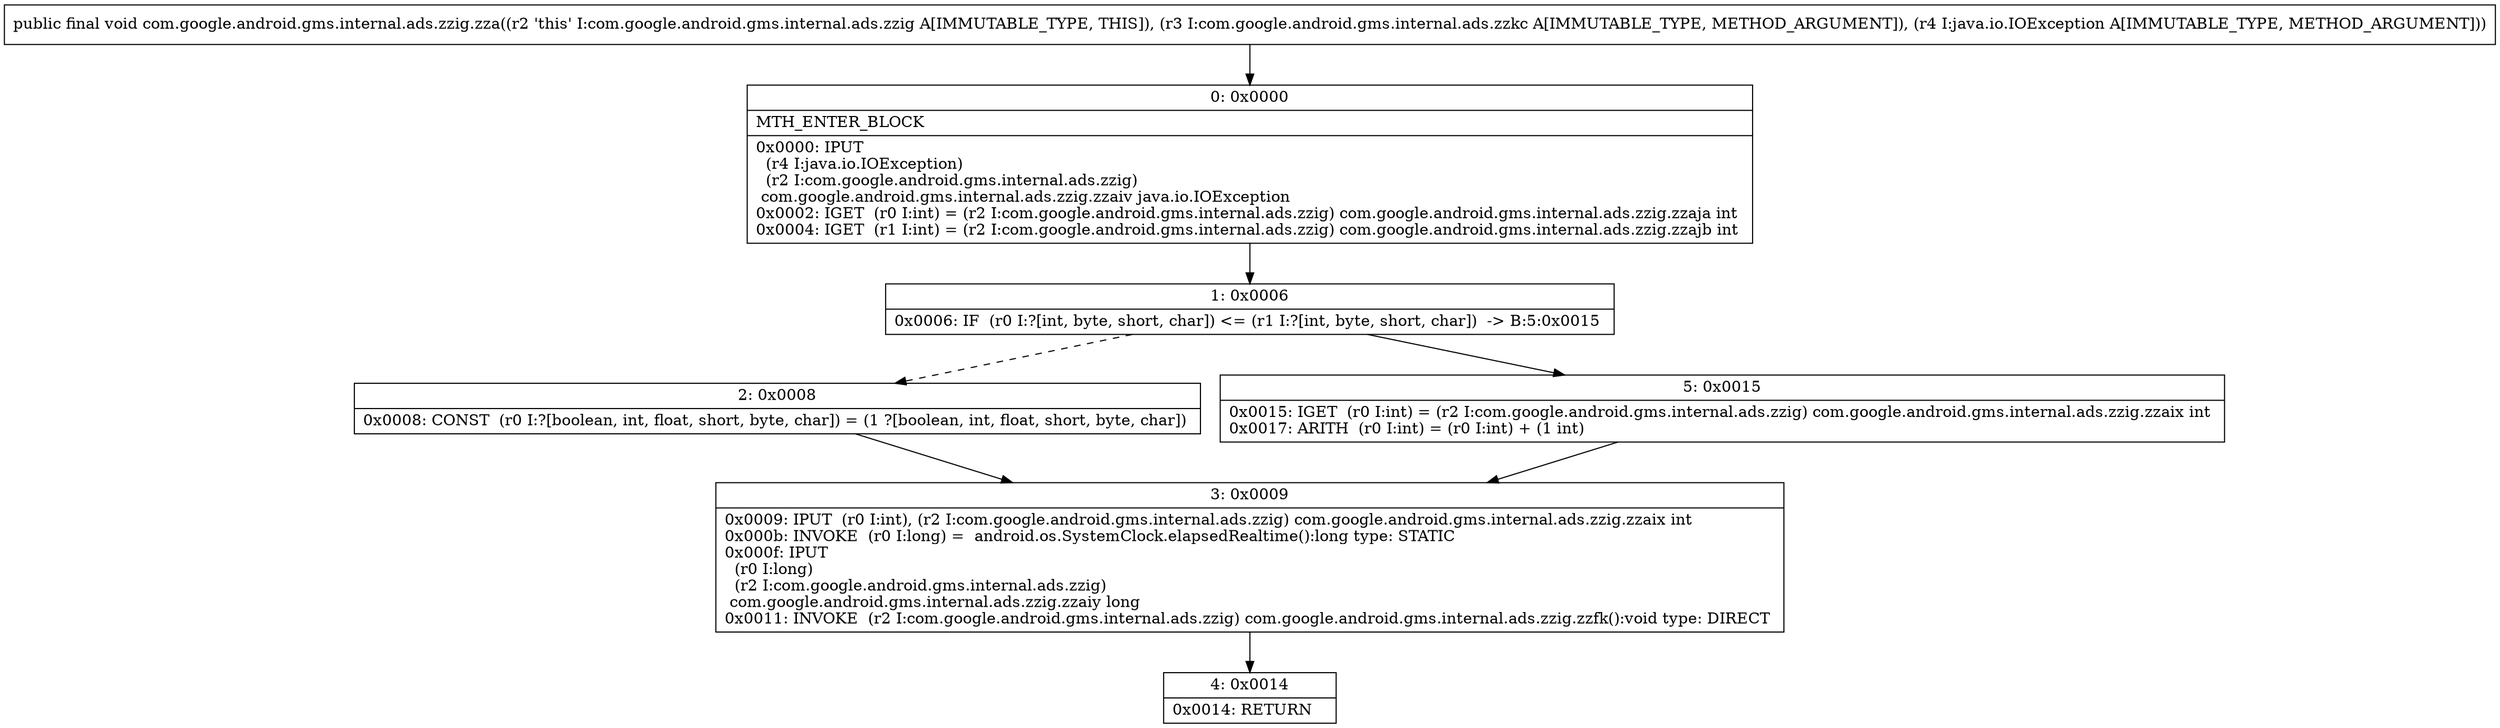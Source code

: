 digraph "CFG forcom.google.android.gms.internal.ads.zzig.zza(Lcom\/google\/android\/gms\/internal\/ads\/zzkc;Ljava\/io\/IOException;)V" {
Node_0 [shape=record,label="{0\:\ 0x0000|MTH_ENTER_BLOCK\l|0x0000: IPUT  \l  (r4 I:java.io.IOException)\l  (r2 I:com.google.android.gms.internal.ads.zzig)\l com.google.android.gms.internal.ads.zzig.zzaiv java.io.IOException \l0x0002: IGET  (r0 I:int) = (r2 I:com.google.android.gms.internal.ads.zzig) com.google.android.gms.internal.ads.zzig.zzaja int \l0x0004: IGET  (r1 I:int) = (r2 I:com.google.android.gms.internal.ads.zzig) com.google.android.gms.internal.ads.zzig.zzajb int \l}"];
Node_1 [shape=record,label="{1\:\ 0x0006|0x0006: IF  (r0 I:?[int, byte, short, char]) \<= (r1 I:?[int, byte, short, char])  \-\> B:5:0x0015 \l}"];
Node_2 [shape=record,label="{2\:\ 0x0008|0x0008: CONST  (r0 I:?[boolean, int, float, short, byte, char]) = (1 ?[boolean, int, float, short, byte, char]) \l}"];
Node_3 [shape=record,label="{3\:\ 0x0009|0x0009: IPUT  (r0 I:int), (r2 I:com.google.android.gms.internal.ads.zzig) com.google.android.gms.internal.ads.zzig.zzaix int \l0x000b: INVOKE  (r0 I:long) =  android.os.SystemClock.elapsedRealtime():long type: STATIC \l0x000f: IPUT  \l  (r0 I:long)\l  (r2 I:com.google.android.gms.internal.ads.zzig)\l com.google.android.gms.internal.ads.zzig.zzaiy long \l0x0011: INVOKE  (r2 I:com.google.android.gms.internal.ads.zzig) com.google.android.gms.internal.ads.zzig.zzfk():void type: DIRECT \l}"];
Node_4 [shape=record,label="{4\:\ 0x0014|0x0014: RETURN   \l}"];
Node_5 [shape=record,label="{5\:\ 0x0015|0x0015: IGET  (r0 I:int) = (r2 I:com.google.android.gms.internal.ads.zzig) com.google.android.gms.internal.ads.zzig.zzaix int \l0x0017: ARITH  (r0 I:int) = (r0 I:int) + (1 int) \l}"];
MethodNode[shape=record,label="{public final void com.google.android.gms.internal.ads.zzig.zza((r2 'this' I:com.google.android.gms.internal.ads.zzig A[IMMUTABLE_TYPE, THIS]), (r3 I:com.google.android.gms.internal.ads.zzkc A[IMMUTABLE_TYPE, METHOD_ARGUMENT]), (r4 I:java.io.IOException A[IMMUTABLE_TYPE, METHOD_ARGUMENT])) }"];
MethodNode -> Node_0;
Node_0 -> Node_1;
Node_1 -> Node_2[style=dashed];
Node_1 -> Node_5;
Node_2 -> Node_3;
Node_3 -> Node_4;
Node_5 -> Node_3;
}

